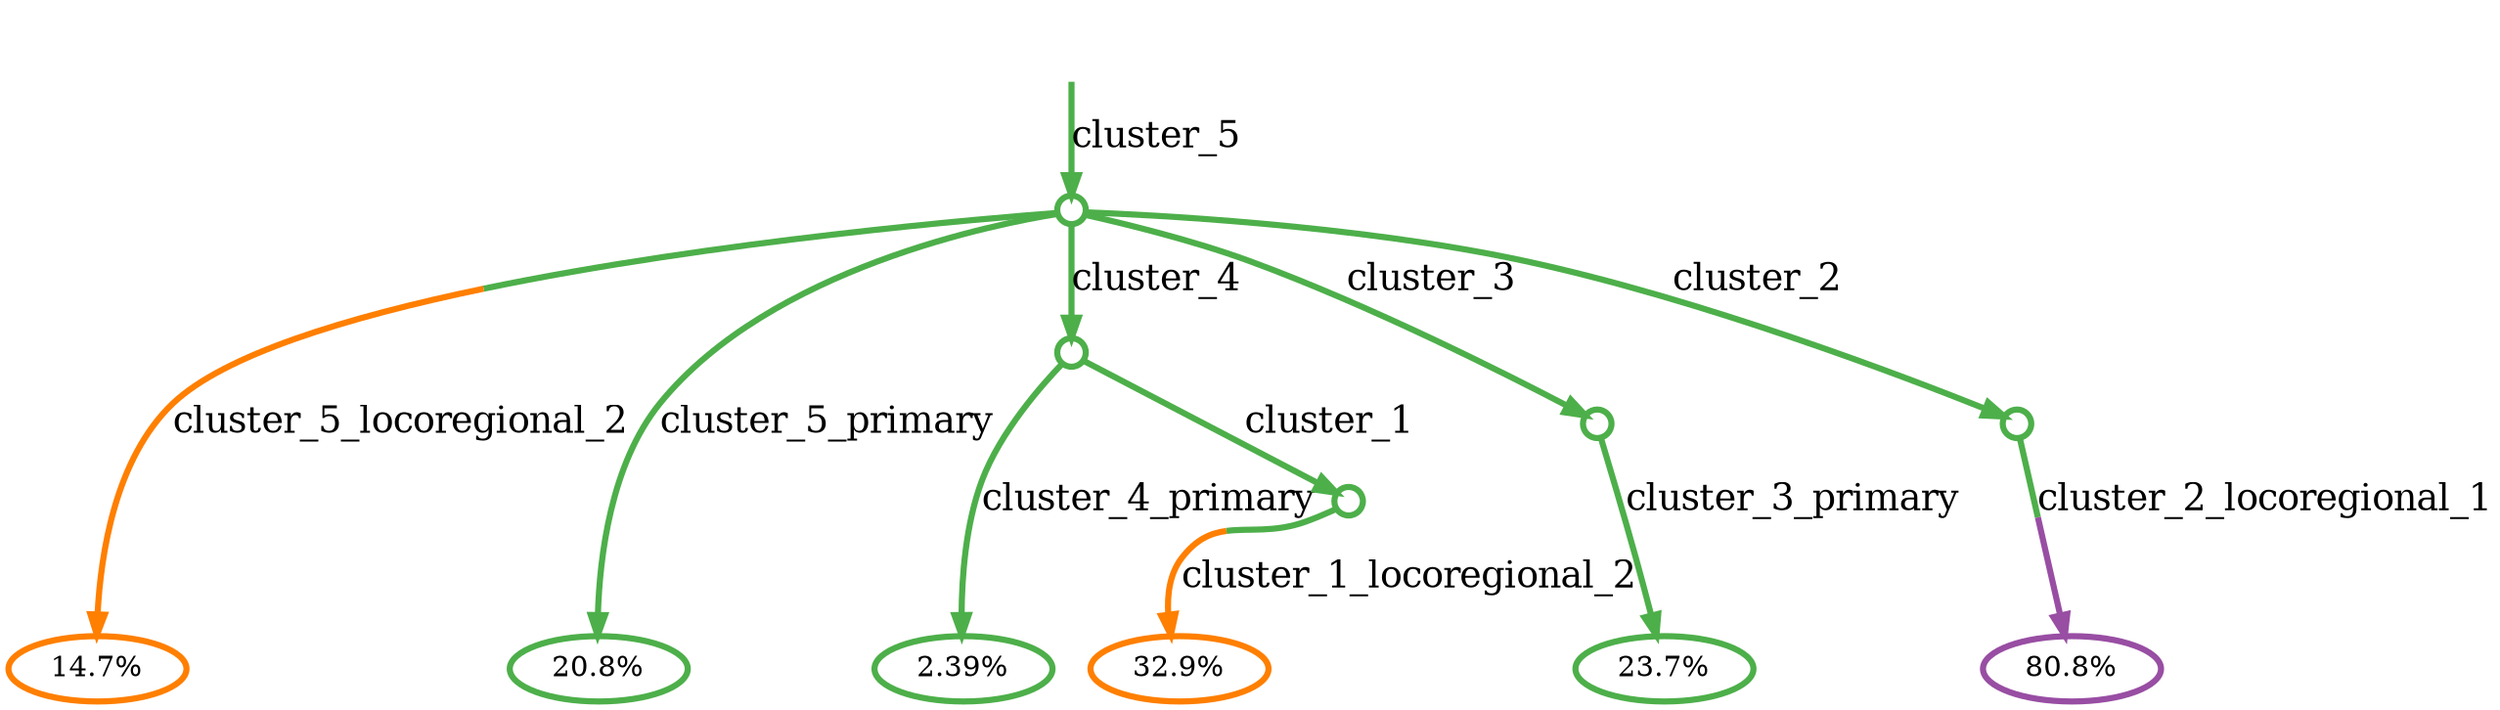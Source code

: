 digraph T {
	{
		rank=same
		9 [width=0.2,height=0.2,penwidth=3,colorscheme=set19,color=5,label="14.7%"]
		8 [width=0.2,height=0.2,penwidth=3,colorscheme=set19,color=3,label="20.8%"]
		6 [width=0.2,height=0.2,penwidth=3,colorscheme=set19,color=3,label="2.39%"]
		4 [width=0.2,height=0.2,penwidth=3,colorscheme=set19,color=5,label="32.9%"]
		2 [width=0.2,height=0.2,penwidth=3,colorscheme=set19,color=3,label="23.7%"]
		0 [width=0.2,height=0.2,penwidth=3,colorscheme=set19,color=4,label="80.8%"]
	}
	10 [width=0.2,height=0.2,penwidth=3,colorscheme=set19,color=3,label=""]
	7 [width=0.2,height=0.2,penwidth=3,colorscheme=set19,color=3,label=""]
	5 [width=0.2,height=0.2,penwidth=3,colorscheme=set19,color=3,label=""]
	3 [width=0.2,height=0.2,penwidth=3,colorscheme=set19,color=3,label=""]
	1 [width=0.2,height=0.2,penwidth=3,colorscheme=set19,color=3,label=""]
	inv [style="invis"]
	inv -> 10[penwidth=3,colorscheme=set19,color=3,label="cluster_5",fontsize=18]
	10 -> 9 [fontsize=18,penwidth=3,colorscheme=set19,color="3;0.5:5",label="cluster_5_locoregional_2"]
	10 -> 8 [fontsize=18,penwidth=3,colorscheme=set19,color=3,label="cluster_5_primary"]
	10 -> 7 [fontsize=18,penwidth=3,colorscheme=set19,color=3,label="cluster_4"]
	10 -> 3 [fontsize=18,penwidth=3,colorscheme=set19,color=3,label="cluster_3"]
	10 -> 1 [fontsize=18,penwidth=3,colorscheme=set19,color=3,label="cluster_2"]
	7 -> 6 [fontsize=18,penwidth=3,colorscheme=set19,color=3,label="cluster_4_primary"]
	7 -> 5 [fontsize=18,penwidth=3,colorscheme=set19,color=3,label="cluster_1"]
	5 -> 4 [fontsize=18,penwidth=3,colorscheme=set19,color="3;0.5:5",label="cluster_1_locoregional_2"]
	3 -> 2 [fontsize=18,penwidth=3,colorscheme=set19,color=3,label="cluster_3_primary"]
	1 -> 0 [fontsize=18,penwidth=3,colorscheme=set19,color="3;0.5:4",label="cluster_2_locoregional_1"]
}
